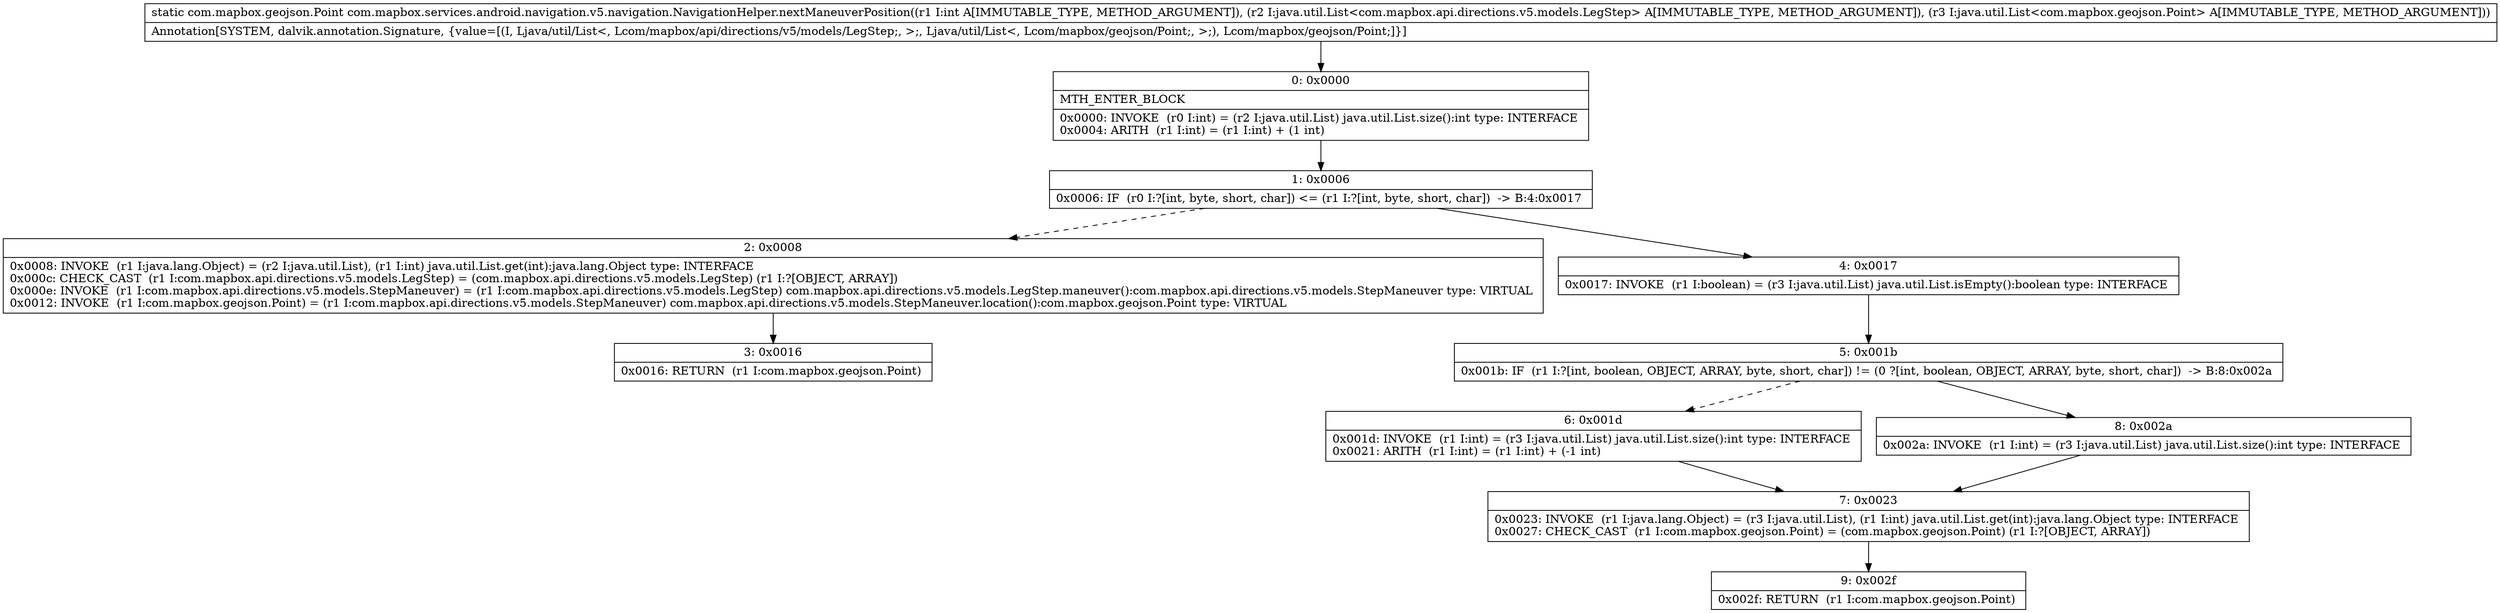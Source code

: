 digraph "CFG forcom.mapbox.services.android.navigation.v5.navigation.NavigationHelper.nextManeuverPosition(ILjava\/util\/List;Ljava\/util\/List;)Lcom\/mapbox\/geojson\/Point;" {
Node_0 [shape=record,label="{0\:\ 0x0000|MTH_ENTER_BLOCK\l|0x0000: INVOKE  (r0 I:int) = (r2 I:java.util.List) java.util.List.size():int type: INTERFACE \l0x0004: ARITH  (r1 I:int) = (r1 I:int) + (1 int) \l}"];
Node_1 [shape=record,label="{1\:\ 0x0006|0x0006: IF  (r0 I:?[int, byte, short, char]) \<= (r1 I:?[int, byte, short, char])  \-\> B:4:0x0017 \l}"];
Node_2 [shape=record,label="{2\:\ 0x0008|0x0008: INVOKE  (r1 I:java.lang.Object) = (r2 I:java.util.List), (r1 I:int) java.util.List.get(int):java.lang.Object type: INTERFACE \l0x000c: CHECK_CAST  (r1 I:com.mapbox.api.directions.v5.models.LegStep) = (com.mapbox.api.directions.v5.models.LegStep) (r1 I:?[OBJECT, ARRAY]) \l0x000e: INVOKE  (r1 I:com.mapbox.api.directions.v5.models.StepManeuver) = (r1 I:com.mapbox.api.directions.v5.models.LegStep) com.mapbox.api.directions.v5.models.LegStep.maneuver():com.mapbox.api.directions.v5.models.StepManeuver type: VIRTUAL \l0x0012: INVOKE  (r1 I:com.mapbox.geojson.Point) = (r1 I:com.mapbox.api.directions.v5.models.StepManeuver) com.mapbox.api.directions.v5.models.StepManeuver.location():com.mapbox.geojson.Point type: VIRTUAL \l}"];
Node_3 [shape=record,label="{3\:\ 0x0016|0x0016: RETURN  (r1 I:com.mapbox.geojson.Point) \l}"];
Node_4 [shape=record,label="{4\:\ 0x0017|0x0017: INVOKE  (r1 I:boolean) = (r3 I:java.util.List) java.util.List.isEmpty():boolean type: INTERFACE \l}"];
Node_5 [shape=record,label="{5\:\ 0x001b|0x001b: IF  (r1 I:?[int, boolean, OBJECT, ARRAY, byte, short, char]) != (0 ?[int, boolean, OBJECT, ARRAY, byte, short, char])  \-\> B:8:0x002a \l}"];
Node_6 [shape=record,label="{6\:\ 0x001d|0x001d: INVOKE  (r1 I:int) = (r3 I:java.util.List) java.util.List.size():int type: INTERFACE \l0x0021: ARITH  (r1 I:int) = (r1 I:int) + (\-1 int) \l}"];
Node_7 [shape=record,label="{7\:\ 0x0023|0x0023: INVOKE  (r1 I:java.lang.Object) = (r3 I:java.util.List), (r1 I:int) java.util.List.get(int):java.lang.Object type: INTERFACE \l0x0027: CHECK_CAST  (r1 I:com.mapbox.geojson.Point) = (com.mapbox.geojson.Point) (r1 I:?[OBJECT, ARRAY]) \l}"];
Node_8 [shape=record,label="{8\:\ 0x002a|0x002a: INVOKE  (r1 I:int) = (r3 I:java.util.List) java.util.List.size():int type: INTERFACE \l}"];
Node_9 [shape=record,label="{9\:\ 0x002f|0x002f: RETURN  (r1 I:com.mapbox.geojson.Point) \l}"];
MethodNode[shape=record,label="{static com.mapbox.geojson.Point com.mapbox.services.android.navigation.v5.navigation.NavigationHelper.nextManeuverPosition((r1 I:int A[IMMUTABLE_TYPE, METHOD_ARGUMENT]), (r2 I:java.util.List\<com.mapbox.api.directions.v5.models.LegStep\> A[IMMUTABLE_TYPE, METHOD_ARGUMENT]), (r3 I:java.util.List\<com.mapbox.geojson.Point\> A[IMMUTABLE_TYPE, METHOD_ARGUMENT]))  | Annotation[SYSTEM, dalvik.annotation.Signature, \{value=[(I, Ljava\/util\/List\<, Lcom\/mapbox\/api\/directions\/v5\/models\/LegStep;, \>;, Ljava\/util\/List\<, Lcom\/mapbox\/geojson\/Point;, \>;), Lcom\/mapbox\/geojson\/Point;]\}]\l}"];
MethodNode -> Node_0;
Node_0 -> Node_1;
Node_1 -> Node_2[style=dashed];
Node_1 -> Node_4;
Node_2 -> Node_3;
Node_4 -> Node_5;
Node_5 -> Node_6[style=dashed];
Node_5 -> Node_8;
Node_6 -> Node_7;
Node_7 -> Node_9;
Node_8 -> Node_7;
}


